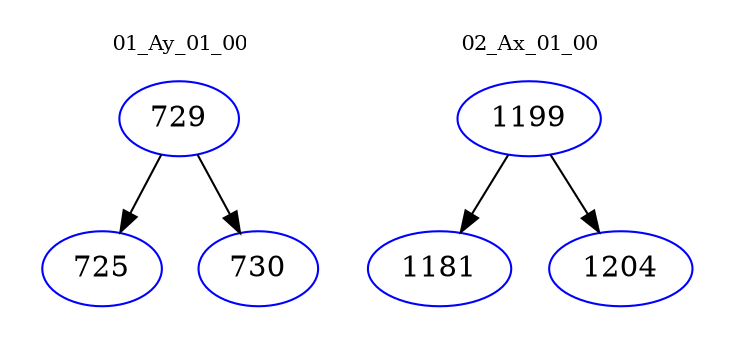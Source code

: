 digraph{
subgraph cluster_0 {
color = white
label = "01_Ay_01_00";
fontsize=10;
T0_729 [label="729", color="blue"]
T0_729 -> T0_725 [color="black"]
T0_725 [label="725", color="blue"]
T0_729 -> T0_730 [color="black"]
T0_730 [label="730", color="blue"]
}
subgraph cluster_1 {
color = white
label = "02_Ax_01_00";
fontsize=10;
T1_1199 [label="1199", color="blue"]
T1_1199 -> T1_1181 [color="black"]
T1_1181 [label="1181", color="blue"]
T1_1199 -> T1_1204 [color="black"]
T1_1204 [label="1204", color="blue"]
}
}
